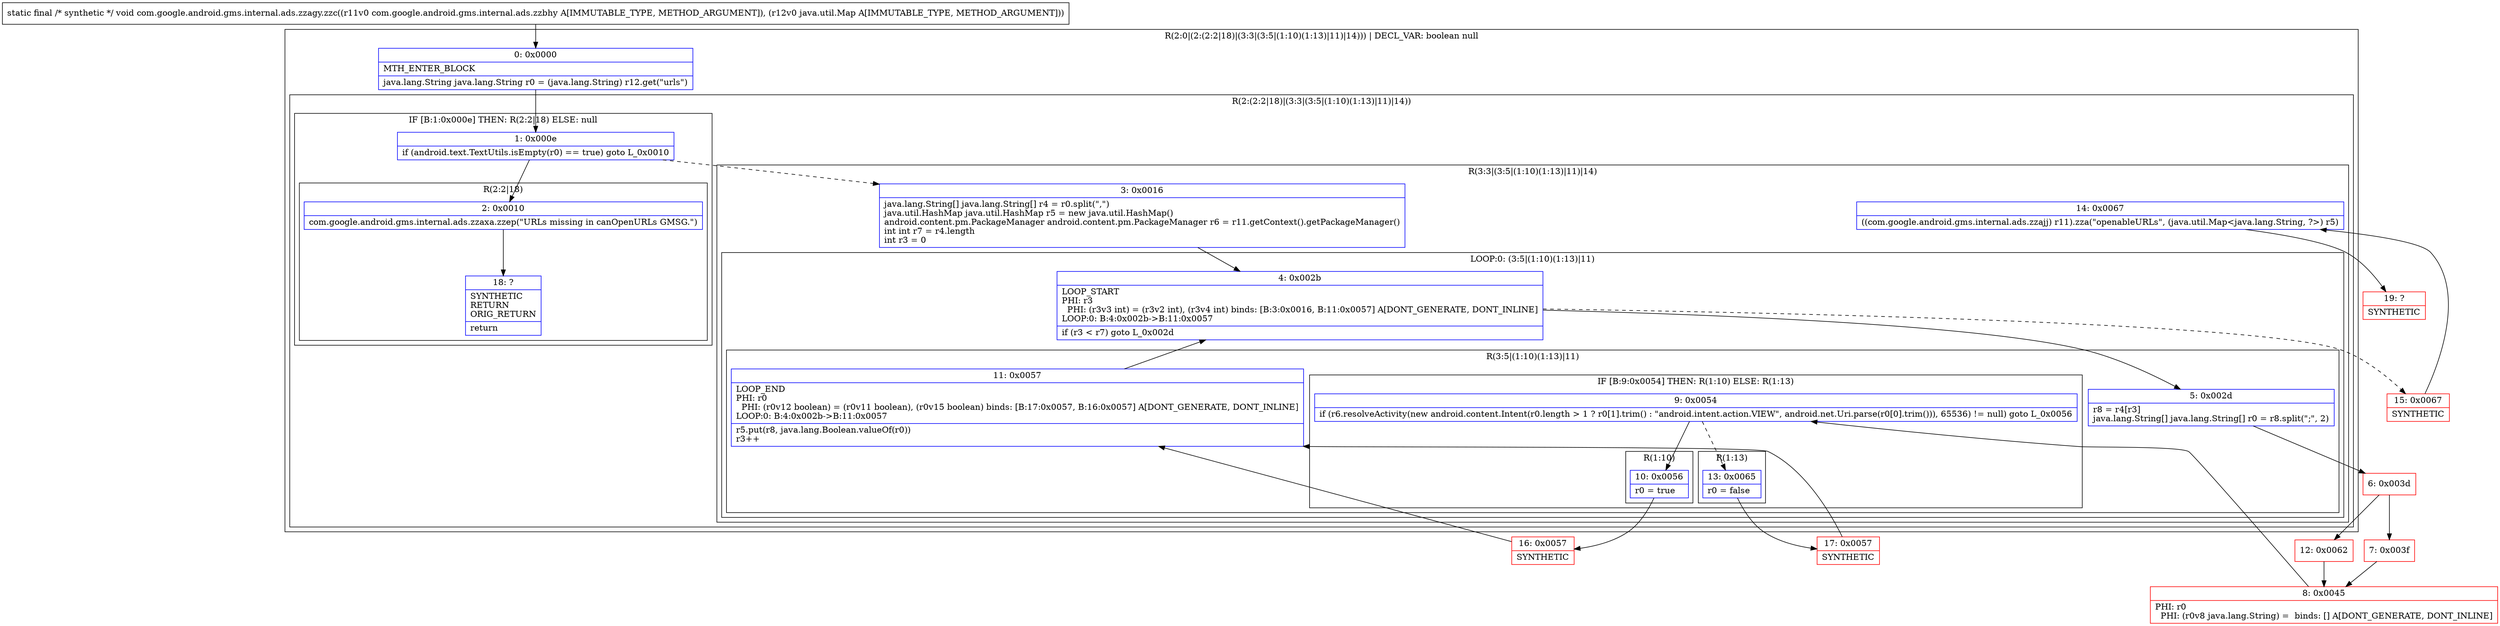 digraph "CFG forcom.google.android.gms.internal.ads.zzagy.zzc(Lcom\/google\/android\/gms\/internal\/ads\/zzbhy;Ljava\/util\/Map;)V" {
subgraph cluster_Region_1294009572 {
label = "R(2:0|(2:(2:2|18)|(3:3|(3:5|(1:10)(1:13)|11)|14))) | DECL_VAR: boolean null\l";
node [shape=record,color=blue];
Node_0 [shape=record,label="{0\:\ 0x0000|MTH_ENTER_BLOCK\l|java.lang.String java.lang.String r0 = (java.lang.String) r12.get(\"urls\")\l}"];
subgraph cluster_Region_1719713658 {
label = "R(2:(2:2|18)|(3:3|(3:5|(1:10)(1:13)|11)|14))";
node [shape=record,color=blue];
subgraph cluster_IfRegion_1136193982 {
label = "IF [B:1:0x000e] THEN: R(2:2|18) ELSE: null";
node [shape=record,color=blue];
Node_1 [shape=record,label="{1\:\ 0x000e|if (android.text.TextUtils.isEmpty(r0) == true) goto L_0x0010\l}"];
subgraph cluster_Region_1662116886 {
label = "R(2:2|18)";
node [shape=record,color=blue];
Node_2 [shape=record,label="{2\:\ 0x0010|com.google.android.gms.internal.ads.zzaxa.zzep(\"URLs missing in canOpenURLs GMSG.\")\l}"];
Node_18 [shape=record,label="{18\:\ ?|SYNTHETIC\lRETURN\lORIG_RETURN\l|return\l}"];
}
}
subgraph cluster_Region_1650781513 {
label = "R(3:3|(3:5|(1:10)(1:13)|11)|14)";
node [shape=record,color=blue];
Node_3 [shape=record,label="{3\:\ 0x0016|java.lang.String[] java.lang.String[] r4 = r0.split(\",\")\ljava.util.HashMap java.util.HashMap r5 = new java.util.HashMap()\landroid.content.pm.PackageManager android.content.pm.PackageManager r6 = r11.getContext().getPackageManager()\lint int r7 = r4.length\lint r3 = 0\l}"];
subgraph cluster_LoopRegion_376644223 {
label = "LOOP:0: (3:5|(1:10)(1:13)|11)";
node [shape=record,color=blue];
Node_4 [shape=record,label="{4\:\ 0x002b|LOOP_START\lPHI: r3 \l  PHI: (r3v3 int) = (r3v2 int), (r3v4 int) binds: [B:3:0x0016, B:11:0x0057] A[DONT_GENERATE, DONT_INLINE]\lLOOP:0: B:4:0x002b\-\>B:11:0x0057\l|if (r3 \< r7) goto L_0x002d\l}"];
subgraph cluster_Region_1187065811 {
label = "R(3:5|(1:10)(1:13)|11)";
node [shape=record,color=blue];
Node_5 [shape=record,label="{5\:\ 0x002d|r8 = r4[r3]\ljava.lang.String[] java.lang.String[] r0 = r8.split(\";\", 2)\l}"];
subgraph cluster_IfRegion_50464203 {
label = "IF [B:9:0x0054] THEN: R(1:10) ELSE: R(1:13)";
node [shape=record,color=blue];
Node_9 [shape=record,label="{9\:\ 0x0054|if (r6.resolveActivity(new android.content.Intent(r0.length \> 1 ? r0[1].trim() : \"android.intent.action.VIEW\", android.net.Uri.parse(r0[0].trim())), 65536) != null) goto L_0x0056\l}"];
subgraph cluster_Region_1115195918 {
label = "R(1:10)";
node [shape=record,color=blue];
Node_10 [shape=record,label="{10\:\ 0x0056|r0 = true\l}"];
}
subgraph cluster_Region_129179924 {
label = "R(1:13)";
node [shape=record,color=blue];
Node_13 [shape=record,label="{13\:\ 0x0065|r0 = false\l}"];
}
}
Node_11 [shape=record,label="{11\:\ 0x0057|LOOP_END\lPHI: r0 \l  PHI: (r0v12 boolean) = (r0v11 boolean), (r0v15 boolean) binds: [B:17:0x0057, B:16:0x0057] A[DONT_GENERATE, DONT_INLINE]\lLOOP:0: B:4:0x002b\-\>B:11:0x0057\l|r5.put(r8, java.lang.Boolean.valueOf(r0))\lr3++\l}"];
}
}
Node_14 [shape=record,label="{14\:\ 0x0067|((com.google.android.gms.internal.ads.zzajj) r11).zza(\"openableURLs\", (java.util.Map\<java.lang.String, ?\>) r5)\l}"];
}
}
}
Node_6 [shape=record,color=red,label="{6\:\ 0x003d}"];
Node_7 [shape=record,color=red,label="{7\:\ 0x003f}"];
Node_8 [shape=record,color=red,label="{8\:\ 0x0045|PHI: r0 \l  PHI: (r0v8 java.lang.String) =  binds: [] A[DONT_GENERATE, DONT_INLINE]\l}"];
Node_12 [shape=record,color=red,label="{12\:\ 0x0062}"];
Node_15 [shape=record,color=red,label="{15\:\ 0x0067|SYNTHETIC\l}"];
Node_16 [shape=record,color=red,label="{16\:\ 0x0057|SYNTHETIC\l}"];
Node_17 [shape=record,color=red,label="{17\:\ 0x0057|SYNTHETIC\l}"];
Node_19 [shape=record,color=red,label="{19\:\ ?|SYNTHETIC\l}"];
MethodNode[shape=record,label="{static final \/* synthetic *\/ void com.google.android.gms.internal.ads.zzagy.zzc((r11v0 com.google.android.gms.internal.ads.zzbhy A[IMMUTABLE_TYPE, METHOD_ARGUMENT]), (r12v0 java.util.Map A[IMMUTABLE_TYPE, METHOD_ARGUMENT])) }"];
MethodNode -> Node_0;
Node_0 -> Node_1;
Node_1 -> Node_2;
Node_1 -> Node_3[style=dashed];
Node_2 -> Node_18;
Node_3 -> Node_4;
Node_4 -> Node_5;
Node_4 -> Node_15[style=dashed];
Node_5 -> Node_6;
Node_9 -> Node_10;
Node_9 -> Node_13[style=dashed];
Node_10 -> Node_16;
Node_13 -> Node_17;
Node_11 -> Node_4;
Node_14 -> Node_19;
Node_6 -> Node_7;
Node_6 -> Node_12;
Node_7 -> Node_8;
Node_8 -> Node_9;
Node_12 -> Node_8;
Node_15 -> Node_14;
Node_16 -> Node_11;
Node_17 -> Node_11;
}

